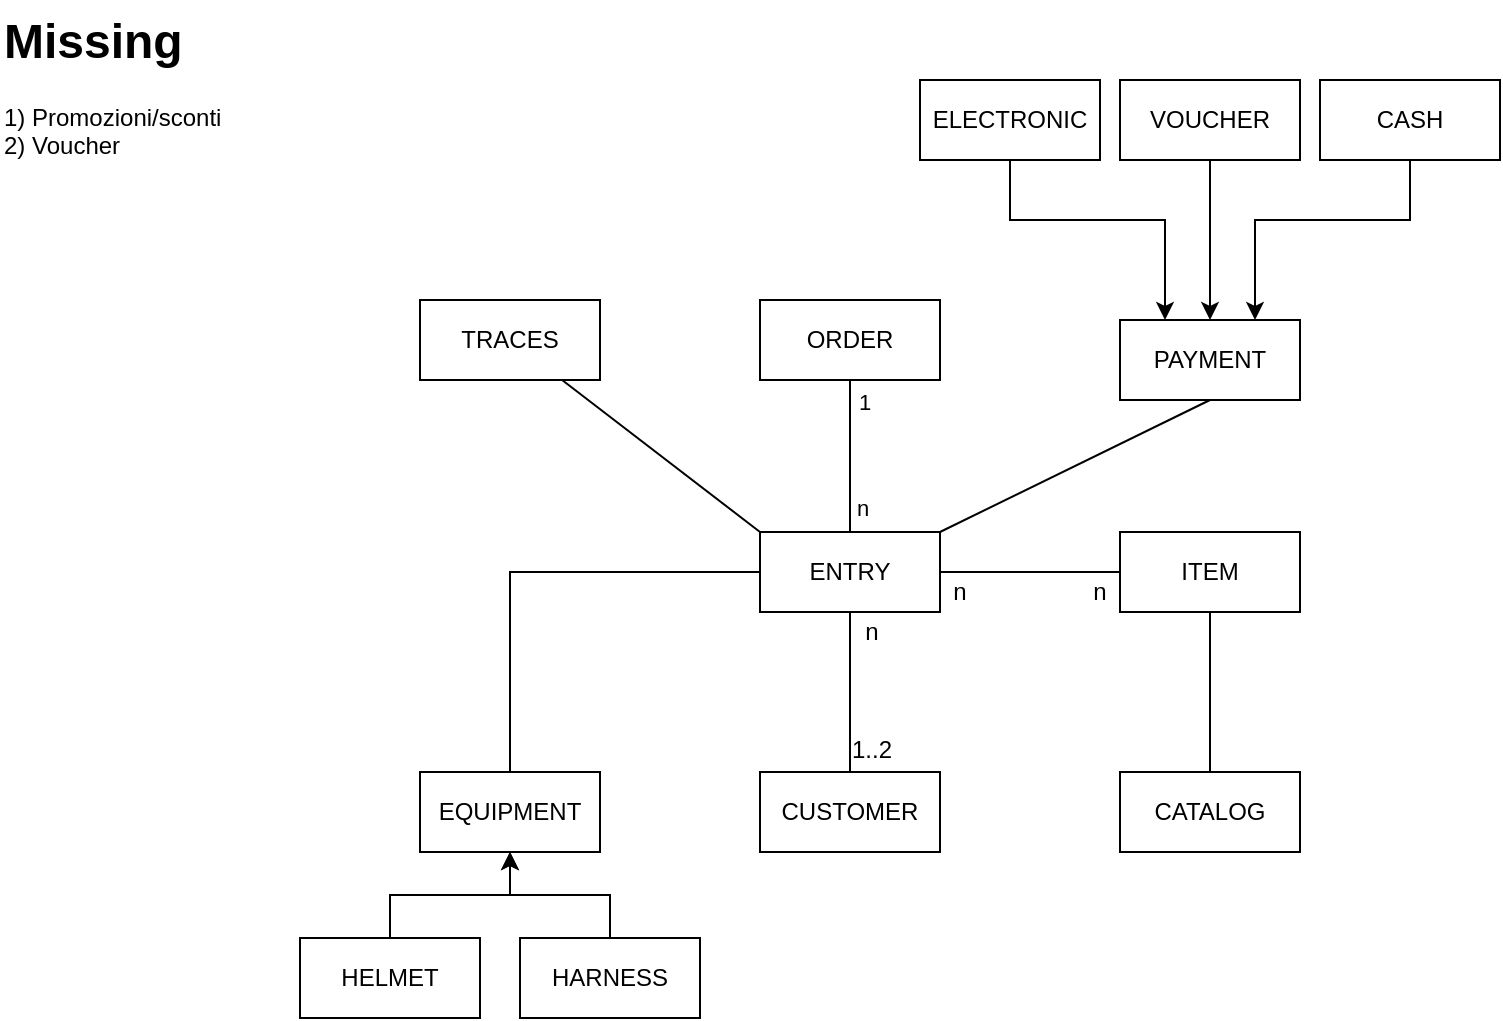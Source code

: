 <mxfile version="24.2.1" type="github">
  <diagram name="Pagina-1" id="jJnESbs7p5enPKDtaaTV">
    <mxGraphModel dx="1050" dy="566" grid="1" gridSize="10" guides="1" tooltips="1" connect="1" arrows="1" fold="1" page="1" pageScale="1" pageWidth="827" pageHeight="1169" math="0" shadow="0">
      <root>
        <mxCell id="0" />
        <mxCell id="1" parent="0" />
        <mxCell id="q3DxBHmQQCRVyKxhGtg1-1" value="EQUIPMENT" style="rounded=0;whiteSpace=wrap;html=1;" vertex="1" parent="1">
          <mxGeometry x="210" y="386" width="90" height="40" as="geometry" />
        </mxCell>
        <mxCell id="q3DxBHmQQCRVyKxhGtg1-5" style="edgeStyle=orthogonalEdgeStyle;rounded=0;orthogonalLoop=1;jettySize=auto;html=1;entryX=0.5;entryY=1;entryDx=0;entryDy=0;" edge="1" parent="1" source="q3DxBHmQQCRVyKxhGtg1-2" target="q3DxBHmQQCRVyKxhGtg1-1">
          <mxGeometry relative="1" as="geometry" />
        </mxCell>
        <mxCell id="q3DxBHmQQCRVyKxhGtg1-2" value="HELMET" style="rounded=0;whiteSpace=wrap;html=1;" vertex="1" parent="1">
          <mxGeometry x="150" y="469" width="90" height="40" as="geometry" />
        </mxCell>
        <mxCell id="q3DxBHmQQCRVyKxhGtg1-6" style="edgeStyle=orthogonalEdgeStyle;rounded=0;orthogonalLoop=1;jettySize=auto;html=1;entryX=0.5;entryY=1;entryDx=0;entryDy=0;" edge="1" parent="1" source="q3DxBHmQQCRVyKxhGtg1-3" target="q3DxBHmQQCRVyKxhGtg1-1">
          <mxGeometry relative="1" as="geometry" />
        </mxCell>
        <mxCell id="q3DxBHmQQCRVyKxhGtg1-3" value="HARNESS" style="rounded=0;whiteSpace=wrap;html=1;" vertex="1" parent="1">
          <mxGeometry x="260" y="469" width="90" height="40" as="geometry" />
        </mxCell>
        <mxCell id="q3DxBHmQQCRVyKxhGtg1-12" style="edgeStyle=orthogonalEdgeStyle;rounded=0;orthogonalLoop=1;jettySize=auto;html=1;entryX=0.5;entryY=1;entryDx=0;entryDy=0;endArrow=none;endFill=0;" edge="1" parent="1" source="q3DxBHmQQCRVyKxhGtg1-8" target="q3DxBHmQQCRVyKxhGtg1-11">
          <mxGeometry relative="1" as="geometry" />
        </mxCell>
        <mxCell id="q3DxBHmQQCRVyKxhGtg1-13" value="n" style="edgeLabel;html=1;align=center;verticalAlign=middle;resizable=0;points=[];" vertex="1" connectable="0" parent="q3DxBHmQQCRVyKxhGtg1-12">
          <mxGeometry x="-0.605" y="1" relative="1" as="geometry">
            <mxPoint x="7" y="3" as="offset" />
          </mxGeometry>
        </mxCell>
        <mxCell id="q3DxBHmQQCRVyKxhGtg1-14" value="1" style="edgeLabel;html=1;align=center;verticalAlign=middle;resizable=0;points=[];" vertex="1" connectable="0" parent="q3DxBHmQQCRVyKxhGtg1-12">
          <mxGeometry x="0.711" y="-2" relative="1" as="geometry">
            <mxPoint x="5" as="offset" />
          </mxGeometry>
        </mxCell>
        <mxCell id="q3DxBHmQQCRVyKxhGtg1-15" style="edgeStyle=orthogonalEdgeStyle;rounded=0;orthogonalLoop=1;jettySize=auto;html=1;entryX=0.5;entryY=0;entryDx=0;entryDy=0;endArrow=none;endFill=0;" edge="1" parent="1" source="q3DxBHmQQCRVyKxhGtg1-8" target="q3DxBHmQQCRVyKxhGtg1-1">
          <mxGeometry relative="1" as="geometry" />
        </mxCell>
        <mxCell id="q3DxBHmQQCRVyKxhGtg1-21" style="edgeStyle=orthogonalEdgeStyle;rounded=0;orthogonalLoop=1;jettySize=auto;html=1;entryX=0;entryY=0.5;entryDx=0;entryDy=0;endArrow=none;endFill=0;" edge="1" parent="1" source="q3DxBHmQQCRVyKxhGtg1-8" target="q3DxBHmQQCRVyKxhGtg1-20">
          <mxGeometry relative="1" as="geometry" />
        </mxCell>
        <mxCell id="q3DxBHmQQCRVyKxhGtg1-8" value="ENTRY" style="rounded=0;whiteSpace=wrap;html=1;" vertex="1" parent="1">
          <mxGeometry x="380" y="266" width="90" height="40" as="geometry" />
        </mxCell>
        <mxCell id="q3DxBHmQQCRVyKxhGtg1-11" value="ORDER" style="rounded=0;whiteSpace=wrap;html=1;" vertex="1" parent="1">
          <mxGeometry x="380" y="150" width="90" height="40" as="geometry" />
        </mxCell>
        <mxCell id="q3DxBHmQQCRVyKxhGtg1-19" style="edgeStyle=orthogonalEdgeStyle;rounded=0;orthogonalLoop=1;jettySize=auto;html=1;entryX=0.5;entryY=1;entryDx=0;entryDy=0;endArrow=none;endFill=0;" edge="1" parent="1" source="q3DxBHmQQCRVyKxhGtg1-18" target="q3DxBHmQQCRVyKxhGtg1-8">
          <mxGeometry relative="1" as="geometry" />
        </mxCell>
        <mxCell id="q3DxBHmQQCRVyKxhGtg1-18" value="CUSTOMER" style="rounded=0;whiteSpace=wrap;html=1;" vertex="1" parent="1">
          <mxGeometry x="380" y="386" width="90" height="40" as="geometry" />
        </mxCell>
        <mxCell id="q3DxBHmQQCRVyKxhGtg1-23" style="edgeStyle=orthogonalEdgeStyle;rounded=0;orthogonalLoop=1;jettySize=auto;html=1;entryX=0.5;entryY=0;entryDx=0;entryDy=0;endArrow=none;endFill=0;" edge="1" parent="1" source="q3DxBHmQQCRVyKxhGtg1-20" target="q3DxBHmQQCRVyKxhGtg1-22">
          <mxGeometry relative="1" as="geometry" />
        </mxCell>
        <mxCell id="q3DxBHmQQCRVyKxhGtg1-32" style="rounded=0;orthogonalLoop=1;jettySize=auto;html=1;exitX=1;exitY=0;exitDx=0;exitDy=0;entryX=0.5;entryY=1;entryDx=0;entryDy=0;endArrow=none;endFill=0;" edge="1" parent="1" source="q3DxBHmQQCRVyKxhGtg1-8" target="q3DxBHmQQCRVyKxhGtg1-25">
          <mxGeometry relative="1" as="geometry" />
        </mxCell>
        <mxCell id="q3DxBHmQQCRVyKxhGtg1-20" value="ITEM" style="rounded=0;whiteSpace=wrap;html=1;" vertex="1" parent="1">
          <mxGeometry x="560" y="266" width="90" height="40" as="geometry" />
        </mxCell>
        <mxCell id="q3DxBHmQQCRVyKxhGtg1-22" value="CATALOG" style="rounded=0;whiteSpace=wrap;html=1;" vertex="1" parent="1">
          <mxGeometry x="560" y="386" width="90" height="40" as="geometry" />
        </mxCell>
        <mxCell id="q3DxBHmQQCRVyKxhGtg1-24" value="&lt;h1 style=&quot;margin-top: 0px;&quot;&gt;Missing&lt;/h1&gt;&lt;div&gt;1) Promozioni/sconti&lt;br&gt;2) Voucher&lt;br&gt;&lt;/div&gt;" style="text;html=1;whiteSpace=wrap;overflow=hidden;rounded=0;" vertex="1" parent="1">
          <mxGeometry width="180" height="120" as="geometry" />
        </mxCell>
        <mxCell id="q3DxBHmQQCRVyKxhGtg1-25" value="PAYMENT" style="rounded=0;whiteSpace=wrap;html=1;" vertex="1" parent="1">
          <mxGeometry x="560" y="160" width="90" height="40" as="geometry" />
        </mxCell>
        <mxCell id="q3DxBHmQQCRVyKxhGtg1-31" style="edgeStyle=orthogonalEdgeStyle;rounded=0;orthogonalLoop=1;jettySize=auto;html=1;entryX=0.5;entryY=0;entryDx=0;entryDy=0;" edge="1" parent="1" source="q3DxBHmQQCRVyKxhGtg1-26" target="q3DxBHmQQCRVyKxhGtg1-25">
          <mxGeometry relative="1" as="geometry" />
        </mxCell>
        <mxCell id="q3DxBHmQQCRVyKxhGtg1-26" value="VOUCHER" style="rounded=0;whiteSpace=wrap;html=1;" vertex="1" parent="1">
          <mxGeometry x="560" y="40" width="90" height="40" as="geometry" />
        </mxCell>
        <mxCell id="q3DxBHmQQCRVyKxhGtg1-30" style="edgeStyle=orthogonalEdgeStyle;rounded=0;orthogonalLoop=1;jettySize=auto;html=1;entryX=0.75;entryY=0;entryDx=0;entryDy=0;" edge="1" parent="1" source="q3DxBHmQQCRVyKxhGtg1-27" target="q3DxBHmQQCRVyKxhGtg1-25">
          <mxGeometry relative="1" as="geometry">
            <Array as="points">
              <mxPoint x="705" y="110" />
              <mxPoint x="628" y="110" />
            </Array>
          </mxGeometry>
        </mxCell>
        <mxCell id="q3DxBHmQQCRVyKxhGtg1-27" value="CASH" style="rounded=0;whiteSpace=wrap;html=1;" vertex="1" parent="1">
          <mxGeometry x="660" y="40" width="90" height="40" as="geometry" />
        </mxCell>
        <mxCell id="q3DxBHmQQCRVyKxhGtg1-29" style="edgeStyle=orthogonalEdgeStyle;rounded=0;orthogonalLoop=1;jettySize=auto;html=1;entryX=0.25;entryY=0;entryDx=0;entryDy=0;" edge="1" parent="1" source="q3DxBHmQQCRVyKxhGtg1-28" target="q3DxBHmQQCRVyKxhGtg1-25">
          <mxGeometry relative="1" as="geometry">
            <Array as="points">
              <mxPoint x="505" y="110" />
              <mxPoint x="583" y="110" />
            </Array>
          </mxGeometry>
        </mxCell>
        <mxCell id="q3DxBHmQQCRVyKxhGtg1-28" value="ELECTRONIC" style="rounded=0;whiteSpace=wrap;html=1;" vertex="1" parent="1">
          <mxGeometry x="460" y="40" width="90" height="40" as="geometry" />
        </mxCell>
        <mxCell id="q3DxBHmQQCRVyKxhGtg1-34" style="rounded=0;orthogonalLoop=1;jettySize=auto;html=1;entryX=0;entryY=0;entryDx=0;entryDy=0;endArrow=none;endFill=0;" edge="1" parent="1" source="q3DxBHmQQCRVyKxhGtg1-33" target="q3DxBHmQQCRVyKxhGtg1-8">
          <mxGeometry relative="1" as="geometry" />
        </mxCell>
        <mxCell id="q3DxBHmQQCRVyKxhGtg1-33" value="TRACES" style="rounded=0;whiteSpace=wrap;html=1;" vertex="1" parent="1">
          <mxGeometry x="210" y="150" width="90" height="40" as="geometry" />
        </mxCell>
        <mxCell id="q3DxBHmQQCRVyKxhGtg1-35" value="1..2" style="text;html=1;align=center;verticalAlign=middle;whiteSpace=wrap;rounded=0;" vertex="1" parent="1">
          <mxGeometry x="426" y="365" width="20" height="20" as="geometry" />
        </mxCell>
        <mxCell id="q3DxBHmQQCRVyKxhGtg1-36" value="n" style="text;html=1;align=center;verticalAlign=middle;whiteSpace=wrap;rounded=0;" vertex="1" parent="1">
          <mxGeometry x="426" y="306" width="20" height="20" as="geometry" />
        </mxCell>
        <mxCell id="q3DxBHmQQCRVyKxhGtg1-37" value="n" style="text;html=1;align=center;verticalAlign=middle;whiteSpace=wrap;rounded=0;" vertex="1" parent="1">
          <mxGeometry x="470" y="286" width="20" height="20" as="geometry" />
        </mxCell>
        <mxCell id="q3DxBHmQQCRVyKxhGtg1-38" value="n" style="text;html=1;align=center;verticalAlign=middle;whiteSpace=wrap;rounded=0;" vertex="1" parent="1">
          <mxGeometry x="540" y="286" width="20" height="20" as="geometry" />
        </mxCell>
      </root>
    </mxGraphModel>
  </diagram>
</mxfile>
